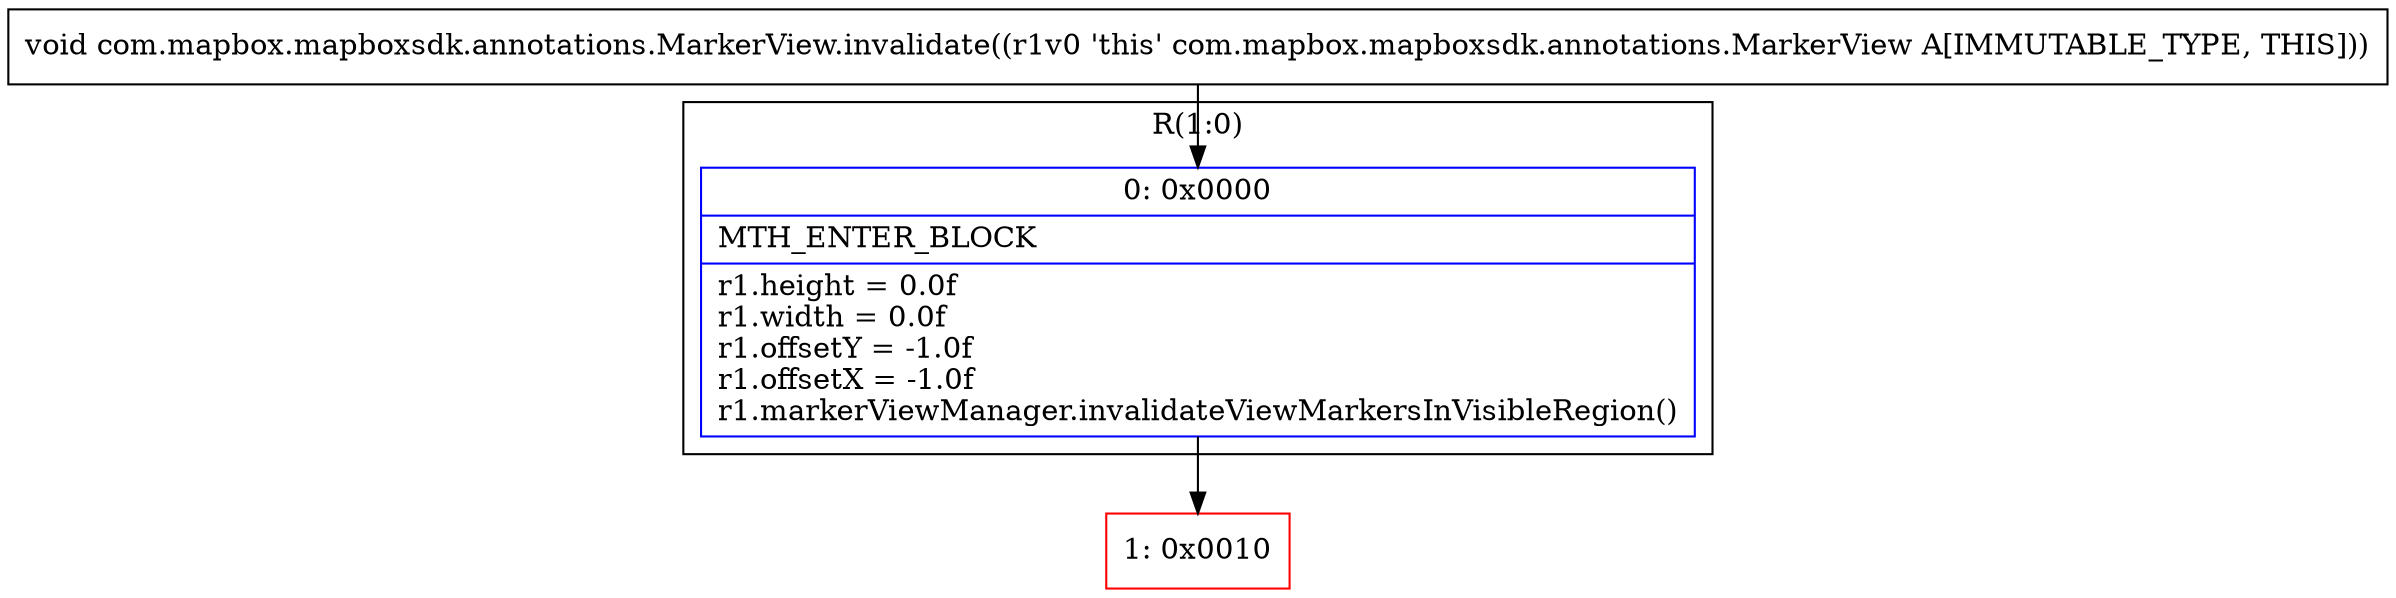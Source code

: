 digraph "CFG forcom.mapbox.mapboxsdk.annotations.MarkerView.invalidate()V" {
subgraph cluster_Region_1304275800 {
label = "R(1:0)";
node [shape=record,color=blue];
Node_0 [shape=record,label="{0\:\ 0x0000|MTH_ENTER_BLOCK\l|r1.height = 0.0f\lr1.width = 0.0f\lr1.offsetY = \-1.0f\lr1.offsetX = \-1.0f\lr1.markerViewManager.invalidateViewMarkersInVisibleRegion()\l}"];
}
Node_1 [shape=record,color=red,label="{1\:\ 0x0010}"];
MethodNode[shape=record,label="{void com.mapbox.mapboxsdk.annotations.MarkerView.invalidate((r1v0 'this' com.mapbox.mapboxsdk.annotations.MarkerView A[IMMUTABLE_TYPE, THIS])) }"];
MethodNode -> Node_0;
Node_0 -> Node_1;
}


